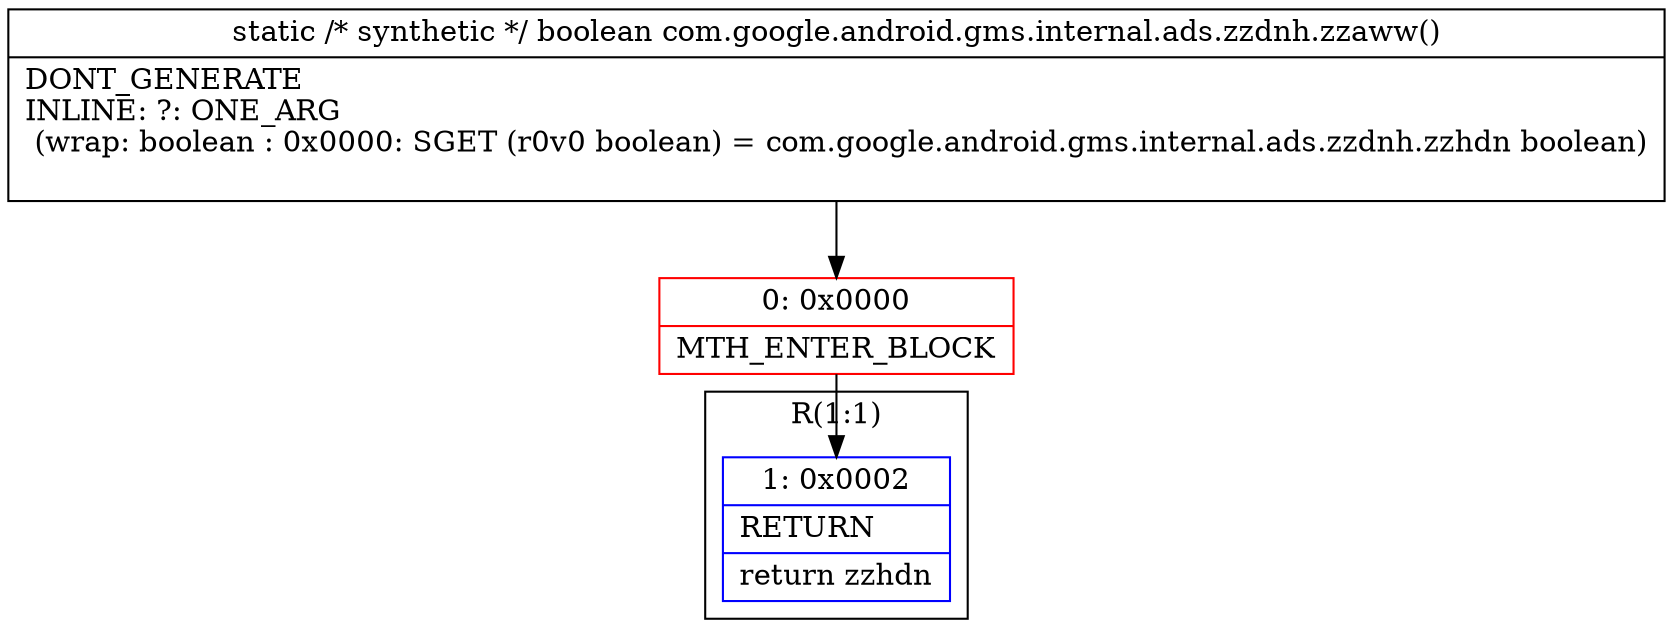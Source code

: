 digraph "CFG forcom.google.android.gms.internal.ads.zzdnh.zzaww()Z" {
subgraph cluster_Region_252411391 {
label = "R(1:1)";
node [shape=record,color=blue];
Node_1 [shape=record,label="{1\:\ 0x0002|RETURN\l|return zzhdn\l}"];
}
Node_0 [shape=record,color=red,label="{0\:\ 0x0000|MTH_ENTER_BLOCK\l}"];
MethodNode[shape=record,label="{static \/* synthetic *\/ boolean com.google.android.gms.internal.ads.zzdnh.zzaww()  | DONT_GENERATE\lINLINE: ?: ONE_ARG  \l  (wrap: boolean : 0x0000: SGET  (r0v0 boolean) =  com.google.android.gms.internal.ads.zzdnh.zzhdn boolean)\l\l}"];
MethodNode -> Node_0;
Node_0 -> Node_1;
}

